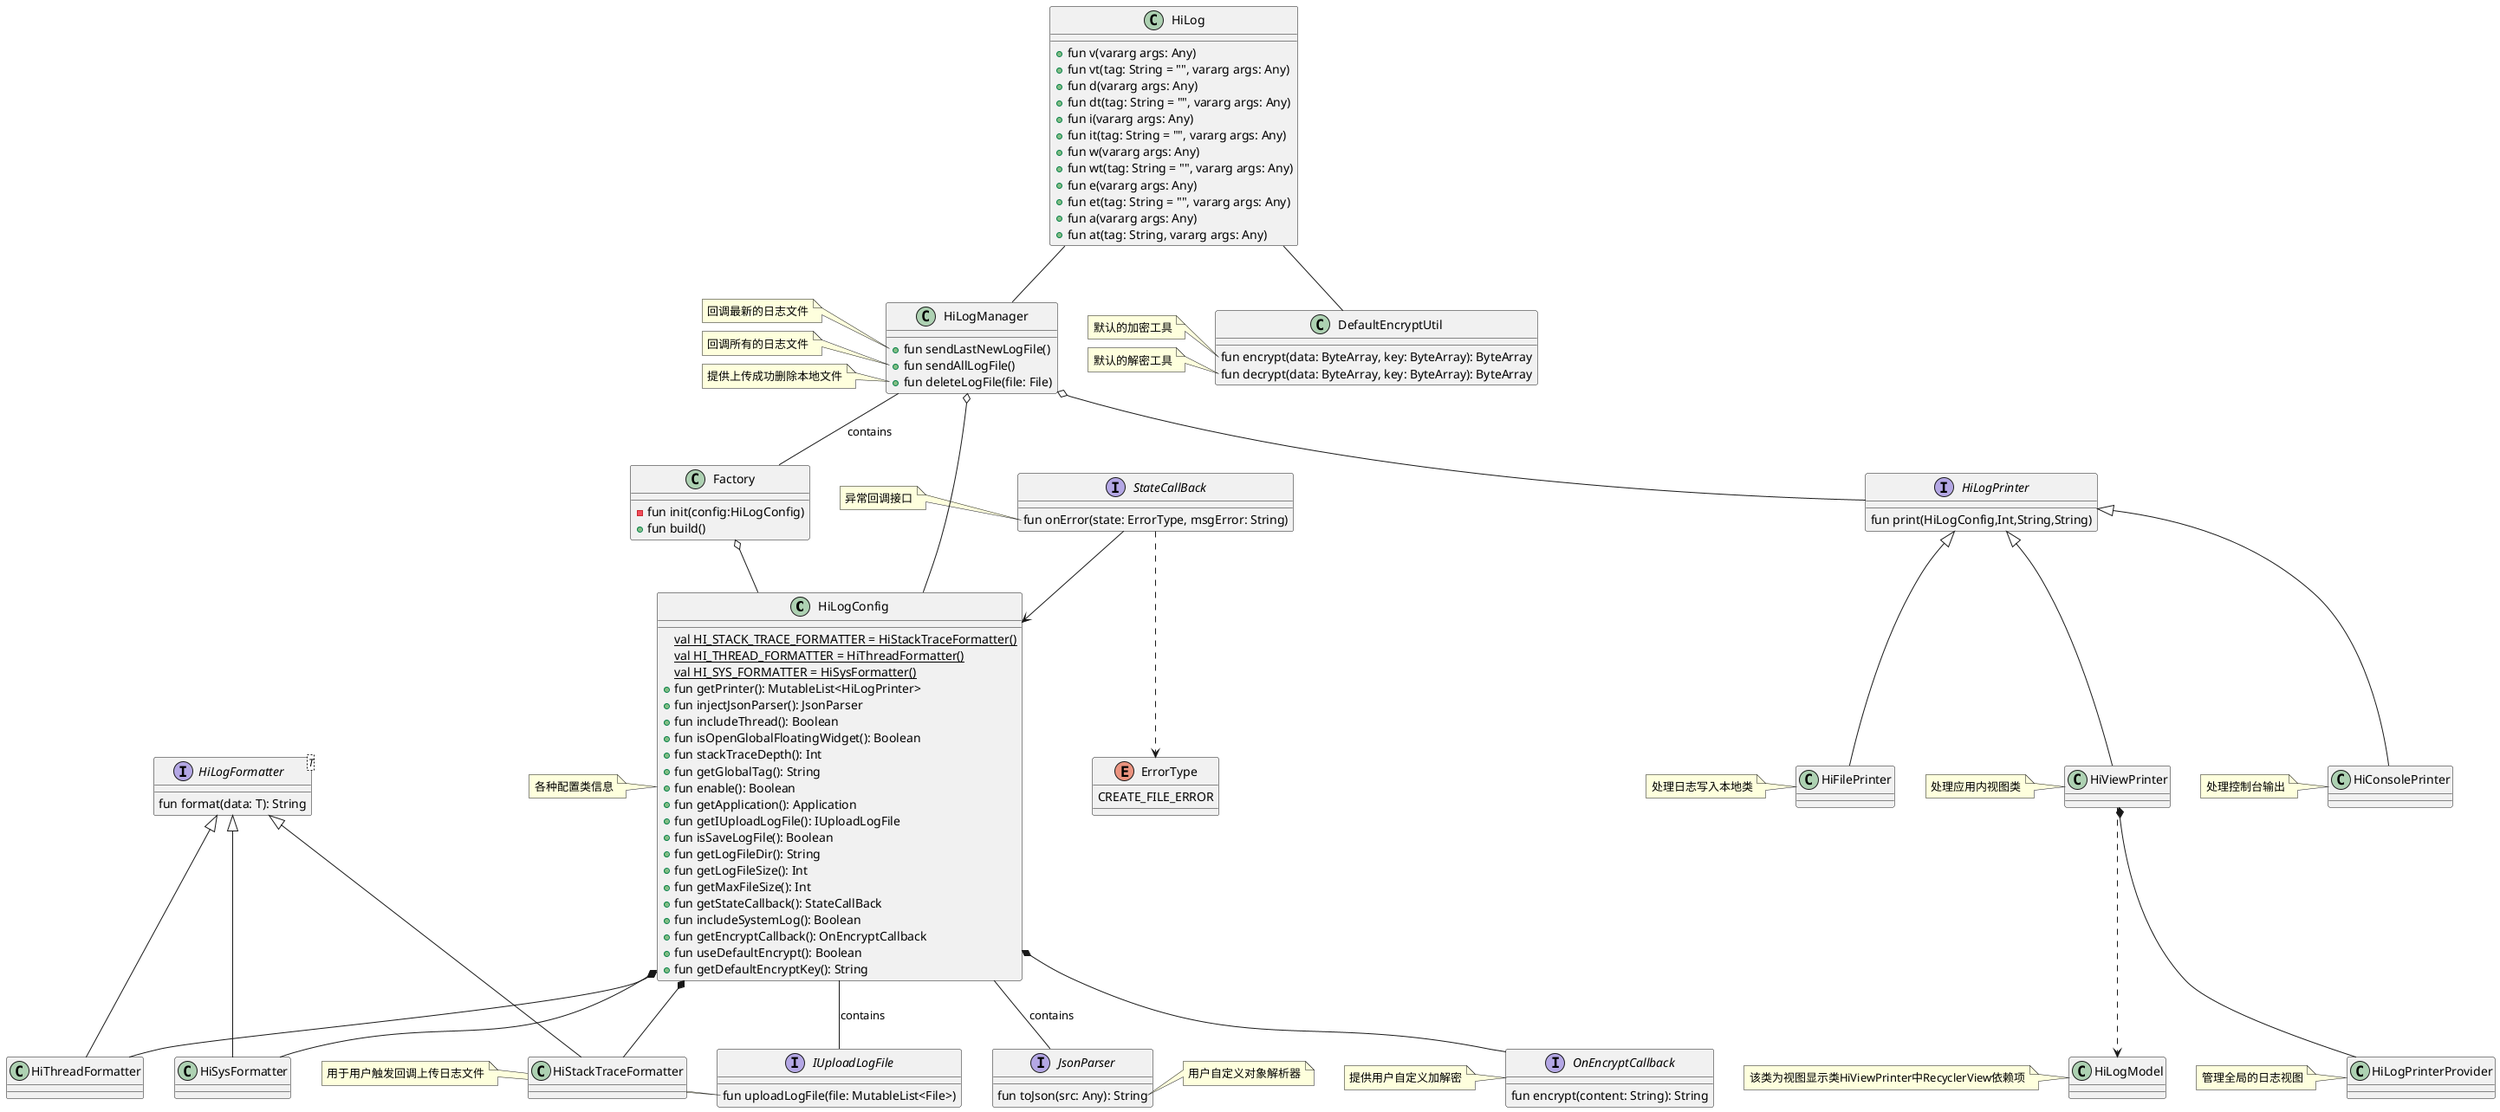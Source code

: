 @startuml
'https://plantuml.com/class-diagram





abstract class HiLogConfig{
{static} val HI_STACK_TRACE_FORMATTER = HiStackTraceFormatter()
{static} val HI_THREAD_FORMATTER = HiThreadFormatter()
{static} val HI_SYS_FORMATTER = HiSysFormatter()
+     fun getPrinter(): MutableList<HiLogPrinter>
+     fun injectJsonParser(): JsonParser
+     fun includeThread(): Boolean
+     fun isOpenGlobalFloatingWidget(): Boolean
+     fun stackTraceDepth(): Int
+     fun getGlobalTag(): String
+     fun enable(): Boolean
+     fun getApplication(): Application
+     fun getIUploadLogFile(): IUploadLogFile
+     fun isSaveLogFile(): Boolean
+     fun getLogFileDir(): String
+     fun getLogFileSize(): Int
+     fun getMaxFileSize(): Int
+     fun getStateCallback(): StateCallBack
+     fun includeSystemLog(): Boolean
+     fun getEncryptCallback(): OnEncryptCallback
+     fun useDefaultEncrypt(): Boolean
+     fun getDefaultEncryptKey(): String
}

interface OnEncryptCallback{
    fun encrypt(content: String): String
}
note left of OnEncryptCallback
提供用户自定义加解密
end note
interface  IUploadLogFile {
     fun uploadLogFile(file: MutableList<File>)
}
note left of IUploadLogFile::uploadLogFile
用于用户触发回调上传日志文件
end note

HiLogConfig -- IUploadLogFile : contains
HiLogConfig -- JsonParser : contains

interface JsonParser {
     fun toJson(src: Any): String
}

note right of JsonParser::toJson
用户自定义对象解析器
end note

interface HiLogPrinter{
   fun print(HiLogConfig,Int,String,String)
}
interface HiLogFormatter<T> {
    fun format(data: T): String
}
interface StateCallBack{
fun onError(state: ErrorType, msgError: String)
}
note left of StateCallBack::onError
异常回调接口
end note
class HiLog{
+    fun v(vararg args: Any)
+    fun vt(tag: String = "", vararg args: Any)
+    fun d(vararg args: Any)
+    fun dt(tag: String = "", vararg args: Any)
+    fun i(vararg args: Any)
+    fun it(tag: String = "", vararg args: Any)
+    fun w(vararg args: Any)
+    fun wt(tag: String = "", vararg args: Any)
+    fun e(vararg args: Any)
+    fun et(tag: String = "", vararg args: Any)
+    fun a(vararg args: Any)
+    fun at(tag: String, vararg args: Any)
}
class HiLogManager{
+   fun sendLastNewLogFile()
+    fun sendAllLogFile()
+    fun deleteLogFile(file: File)
}

note left of HiLogManager::sendLastNewLogFile
回调最新的日志文件
end note

note left of HiLogManager::sendAllLogFile
回调所有的日志文件
end note

note left of HiLogManager::deleteLogFile
提供上传成功删除本地文件
end note
class Factory{

- fun init(config:HiLogConfig)
+ fun build()


}
HiLogManager -- Factory:contains
class DefaultEncryptUtil{
fun encrypt(data: ByteArray, key: ByteArray): ByteArray
fun decrypt(data: ByteArray, key: ByteArray): ByteArray
}
note left of DefaultEncryptUtil::encrypt
默认的加密工具
end note
note left of DefaultEncryptUtil::decrypt
默认的解密工具
end note

class HiFilePrinter
note left of HiFilePrinter
处理日志写入本地类
end note

class HiViewPrinter
note left of HiViewPrinter
处理应用内视图类
end note

class HiConsolePrinter
note left of HiConsolePrinter
处理控制台输出
end note
HiLogPrinter <|-- HiConsolePrinter
HiLogPrinter <|-- HiFilePrinter
HiLogPrinter <|-- HiViewPrinter

class HiLogPrinterProvider
note left of HiLogPrinterProvider
管理全局的日志视图
end note

class HiLogModel
note left of HiLogModel
该类为视图显示类HiViewPrinter中RecyclerView依赖项
end note

class HiLogConfig
note left of HiLogConfig
各种配置类信息
end note

HiViewPrinter ..> HiLogModel

HiViewPrinter *-- HiLogPrinterProvider

HiLogFormatter <|--HiStackTraceFormatter
HiLogFormatter <|--HiSysFormatter
HiLogFormatter <|--HiThreadFormatter

HiLogManager o-- HiLogPrinter
HiLogManager o-- HiLogConfig
Factory o-- HiLogConfig
HiLog -- HiLogManager
HiLog -- DefaultEncryptUtil

HiLogConfig *-- HiStackTraceFormatter
HiLogConfig *-- HiSysFormatter
HiLogConfig *-- HiThreadFormatter
StateCallBack ..> ErrorType
StateCallBack --> HiLogConfig

HiLogConfig *-- OnEncryptCallback

enum ErrorType {
    CREATE_FILE_ERROR
}

@enduml